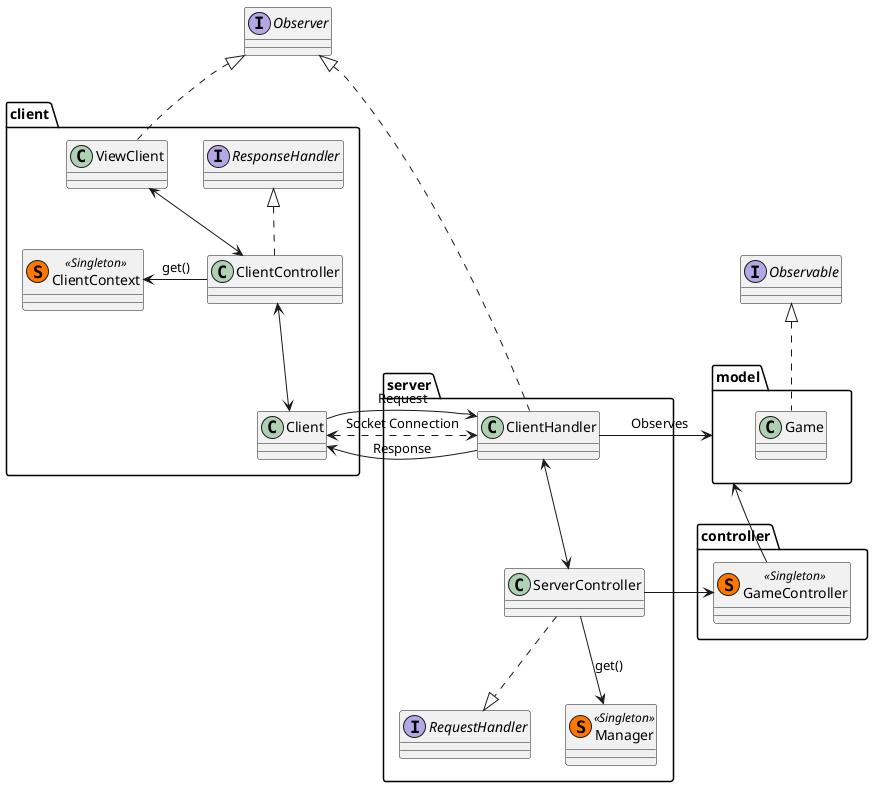 @startuml
skinparam classAttributeIconSize 0

package server{
    class ClientHandler
    class ServerController
    interface RequestHandler
    class Manager  << (S,#FF7700) Singleton >>

    ClientHandler <--> ServerController
    ServerController ..|> RequestHandler
    ServerController --> Manager : get()
}
package client{
    class Client
    class ClientController implements ResponseHandler
    class ViewClient
    class ClientContext  << (S,#FF7700) Singleton >>


    ViewClient <--> ClientController
    ClientController <--> Client
    ClientContext <- ClientController : get()
}

package controller{
    class GameController << (S,#FF7700) Singleton >>
}

package model{
    class Game
}

Client <.> ClientHandler : Socket Connection
Client -> ClientHandler : Request
Client <- ClientHandler : Response

ServerController -> GameController

model <-- GameController

interface Observer
Observer <|.. ClientHandler
Observer <|..ViewClient
interface Observable
Observable <|.. Game

ClientHandler -> model : Observes

@enduml